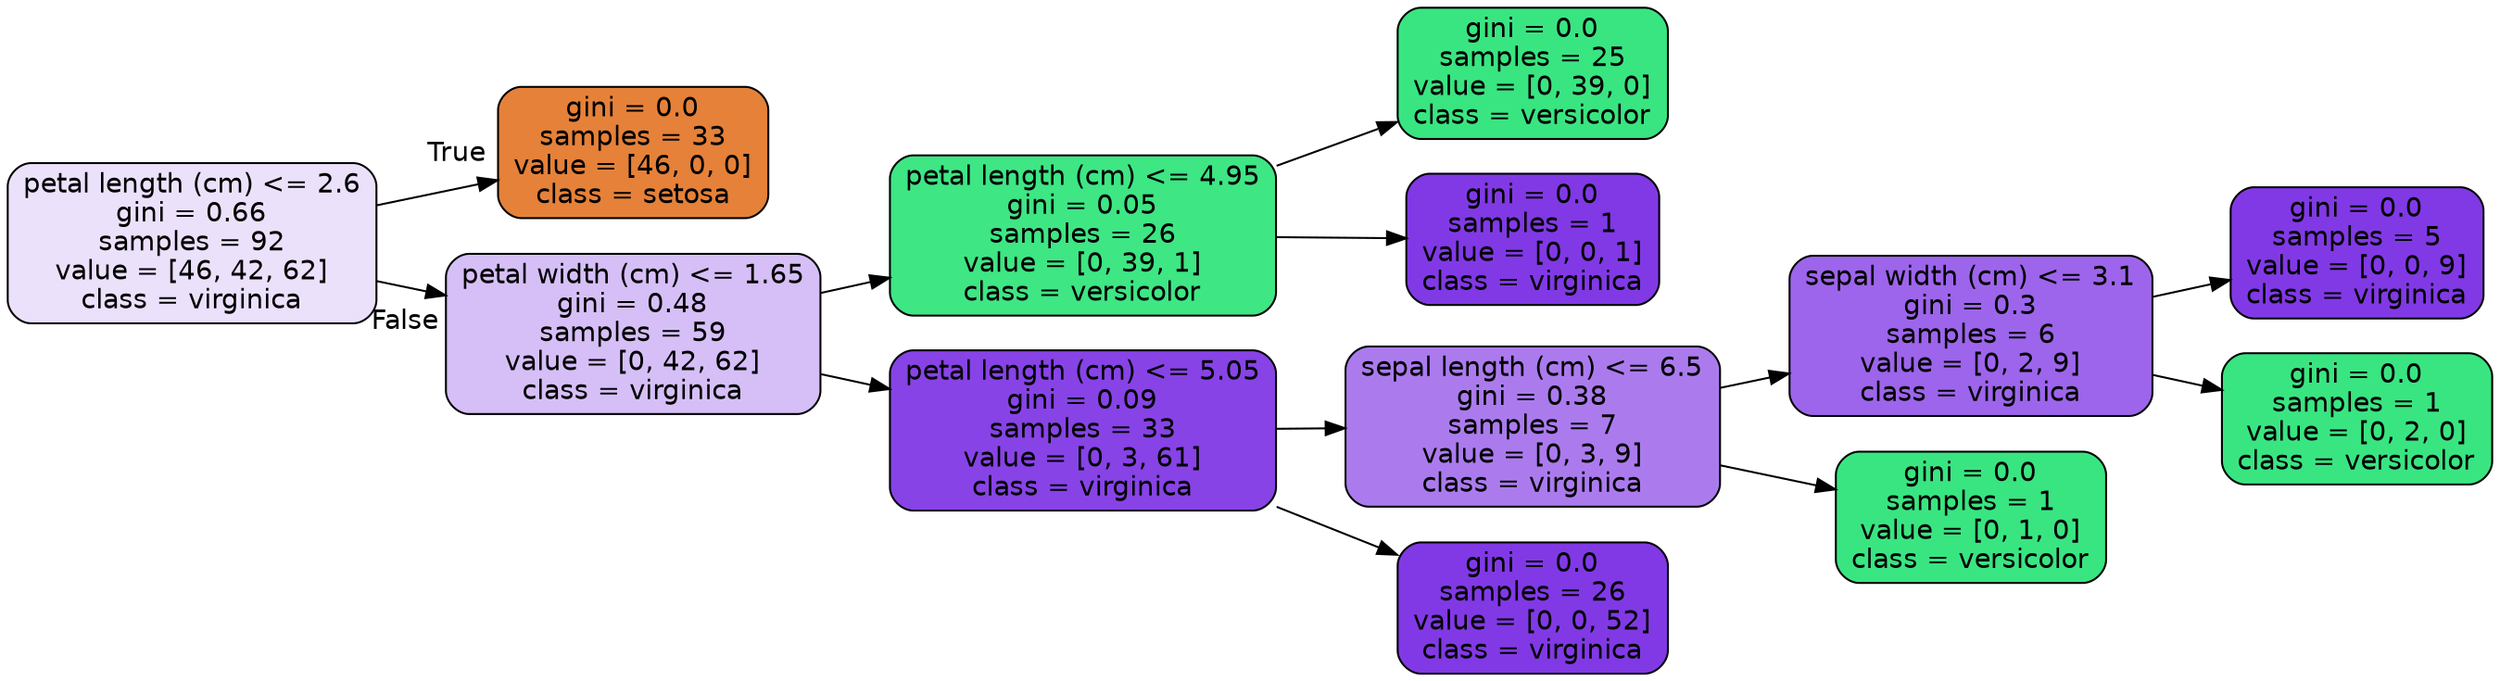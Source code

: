 digraph Tree {
node [shape=box, style="filled, rounded", color="black", fontname=helvetica] ;
edge [fontname=helvetica] ;
rankdir=LR ;
0 [label="petal length (cm) <= 2.6\ngini = 0.66\nsamples = 92\nvalue = [46, 42, 62]\nclass = virginica", fillcolor="#ece1fb"] ;
1 [label="gini = 0.0\nsamples = 33\nvalue = [46, 0, 0]\nclass = setosa", fillcolor="#e58139"] ;
0 -> 1 [labeldistance=2.5, labelangle=-45, headlabel="True"] ;
2 [label="petal width (cm) <= 1.65\ngini = 0.48\nsamples = 59\nvalue = [0, 42, 62]\nclass = virginica", fillcolor="#d6bff7"] ;
0 -> 2 [labeldistance=2.5, labelangle=45, headlabel="False"] ;
3 [label="petal length (cm) <= 4.95\ngini = 0.05\nsamples = 26\nvalue = [0, 39, 1]\nclass = versicolor", fillcolor="#3ee684"] ;
2 -> 3 ;
4 [label="gini = 0.0\nsamples = 25\nvalue = [0, 39, 0]\nclass = versicolor", fillcolor="#39e581"] ;
3 -> 4 ;
5 [label="gini = 0.0\nsamples = 1\nvalue = [0, 0, 1]\nclass = virginica", fillcolor="#8139e5"] ;
3 -> 5 ;
6 [label="petal length (cm) <= 5.05\ngini = 0.09\nsamples = 33\nvalue = [0, 3, 61]\nclass = virginica", fillcolor="#8743e6"] ;
2 -> 6 ;
7 [label="sepal length (cm) <= 6.5\ngini = 0.38\nsamples = 7\nvalue = [0, 3, 9]\nclass = virginica", fillcolor="#ab7bee"] ;
6 -> 7 ;
8 [label="sepal width (cm) <= 3.1\ngini = 0.3\nsamples = 6\nvalue = [0, 2, 9]\nclass = virginica", fillcolor="#9d65eb"] ;
7 -> 8 ;
9 [label="gini = 0.0\nsamples = 5\nvalue = [0, 0, 9]\nclass = virginica", fillcolor="#8139e5"] ;
8 -> 9 ;
10 [label="gini = 0.0\nsamples = 1\nvalue = [0, 2, 0]\nclass = versicolor", fillcolor="#39e581"] ;
8 -> 10 ;
11 [label="gini = 0.0\nsamples = 1\nvalue = [0, 1, 0]\nclass = versicolor", fillcolor="#39e581"] ;
7 -> 11 ;
12 [label="gini = 0.0\nsamples = 26\nvalue = [0, 0, 52]\nclass = virginica", fillcolor="#8139e5"] ;
6 -> 12 ;
}